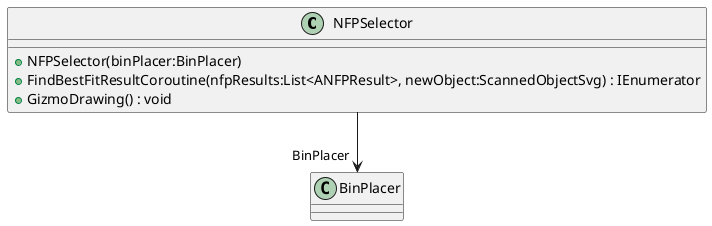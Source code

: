 @startuml
class NFPSelector {
    + NFPSelector(binPlacer:BinPlacer)
    + FindBestFitResultCoroutine(nfpResults:List<ANFPResult>, newObject:ScannedObjectSvg) : IEnumerator
    + GizmoDrawing() : void
}
NFPSelector --> "BinPlacer" BinPlacer
@enduml
